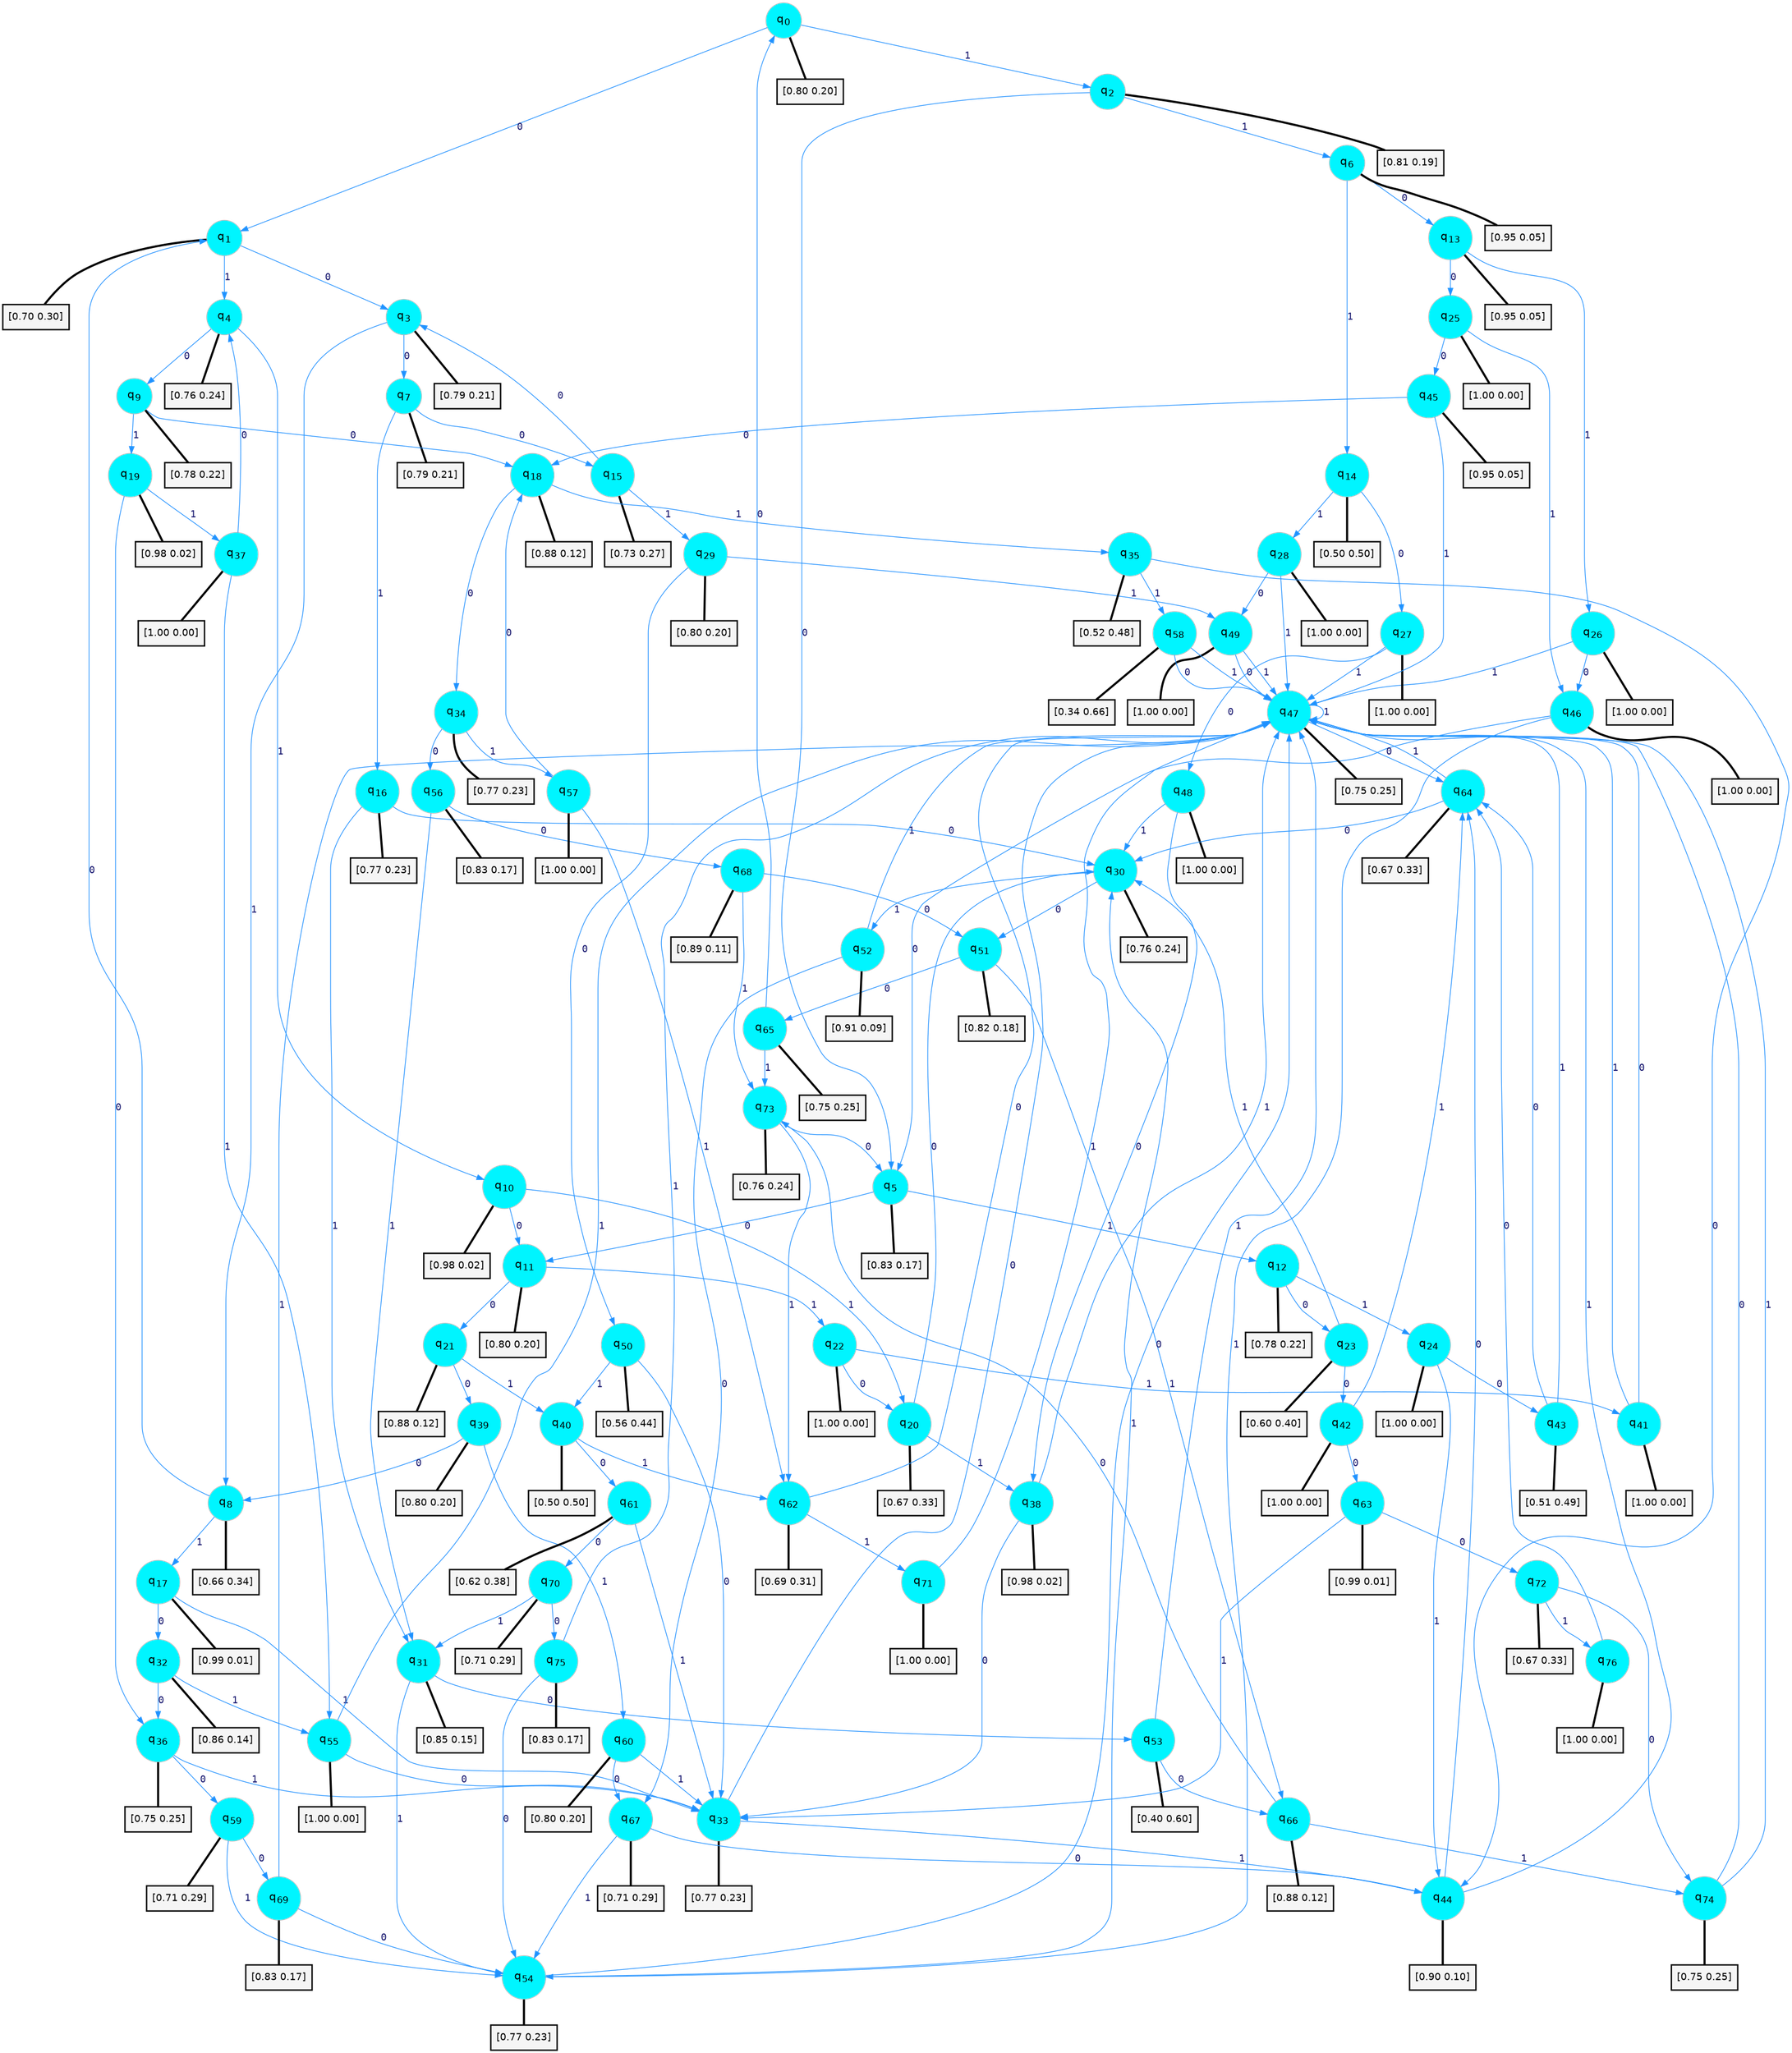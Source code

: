 digraph G {
graph [
bgcolor=transparent, dpi=300, rankdir=TD, size="40,25"];
node [
color=gray, fillcolor=turquoise1, fontcolor=black, fontname=Helvetica, fontsize=16, fontweight=bold, shape=circle, style=filled];
edge [
arrowsize=1, color=dodgerblue1, fontcolor=midnightblue, fontname=courier, fontweight=bold, penwidth=1, style=solid, weight=20];
0[label=<q<SUB>0</SUB>>];
1[label=<q<SUB>1</SUB>>];
2[label=<q<SUB>2</SUB>>];
3[label=<q<SUB>3</SUB>>];
4[label=<q<SUB>4</SUB>>];
5[label=<q<SUB>5</SUB>>];
6[label=<q<SUB>6</SUB>>];
7[label=<q<SUB>7</SUB>>];
8[label=<q<SUB>8</SUB>>];
9[label=<q<SUB>9</SUB>>];
10[label=<q<SUB>10</SUB>>];
11[label=<q<SUB>11</SUB>>];
12[label=<q<SUB>12</SUB>>];
13[label=<q<SUB>13</SUB>>];
14[label=<q<SUB>14</SUB>>];
15[label=<q<SUB>15</SUB>>];
16[label=<q<SUB>16</SUB>>];
17[label=<q<SUB>17</SUB>>];
18[label=<q<SUB>18</SUB>>];
19[label=<q<SUB>19</SUB>>];
20[label=<q<SUB>20</SUB>>];
21[label=<q<SUB>21</SUB>>];
22[label=<q<SUB>22</SUB>>];
23[label=<q<SUB>23</SUB>>];
24[label=<q<SUB>24</SUB>>];
25[label=<q<SUB>25</SUB>>];
26[label=<q<SUB>26</SUB>>];
27[label=<q<SUB>27</SUB>>];
28[label=<q<SUB>28</SUB>>];
29[label=<q<SUB>29</SUB>>];
30[label=<q<SUB>30</SUB>>];
31[label=<q<SUB>31</SUB>>];
32[label=<q<SUB>32</SUB>>];
33[label=<q<SUB>33</SUB>>];
34[label=<q<SUB>34</SUB>>];
35[label=<q<SUB>35</SUB>>];
36[label=<q<SUB>36</SUB>>];
37[label=<q<SUB>37</SUB>>];
38[label=<q<SUB>38</SUB>>];
39[label=<q<SUB>39</SUB>>];
40[label=<q<SUB>40</SUB>>];
41[label=<q<SUB>41</SUB>>];
42[label=<q<SUB>42</SUB>>];
43[label=<q<SUB>43</SUB>>];
44[label=<q<SUB>44</SUB>>];
45[label=<q<SUB>45</SUB>>];
46[label=<q<SUB>46</SUB>>];
47[label=<q<SUB>47</SUB>>];
48[label=<q<SUB>48</SUB>>];
49[label=<q<SUB>49</SUB>>];
50[label=<q<SUB>50</SUB>>];
51[label=<q<SUB>51</SUB>>];
52[label=<q<SUB>52</SUB>>];
53[label=<q<SUB>53</SUB>>];
54[label=<q<SUB>54</SUB>>];
55[label=<q<SUB>55</SUB>>];
56[label=<q<SUB>56</SUB>>];
57[label=<q<SUB>57</SUB>>];
58[label=<q<SUB>58</SUB>>];
59[label=<q<SUB>59</SUB>>];
60[label=<q<SUB>60</SUB>>];
61[label=<q<SUB>61</SUB>>];
62[label=<q<SUB>62</SUB>>];
63[label=<q<SUB>63</SUB>>];
64[label=<q<SUB>64</SUB>>];
65[label=<q<SUB>65</SUB>>];
66[label=<q<SUB>66</SUB>>];
67[label=<q<SUB>67</SUB>>];
68[label=<q<SUB>68</SUB>>];
69[label=<q<SUB>69</SUB>>];
70[label=<q<SUB>70</SUB>>];
71[label=<q<SUB>71</SUB>>];
72[label=<q<SUB>72</SUB>>];
73[label=<q<SUB>73</SUB>>];
74[label=<q<SUB>74</SUB>>];
75[label=<q<SUB>75</SUB>>];
76[label=<q<SUB>76</SUB>>];
77[label="[0.80 0.20]", shape=box,fontcolor=black, fontname=Helvetica, fontsize=14, penwidth=2, fillcolor=whitesmoke,color=black];
78[label="[0.70 0.30]", shape=box,fontcolor=black, fontname=Helvetica, fontsize=14, penwidth=2, fillcolor=whitesmoke,color=black];
79[label="[0.81 0.19]", shape=box,fontcolor=black, fontname=Helvetica, fontsize=14, penwidth=2, fillcolor=whitesmoke,color=black];
80[label="[0.79 0.21]", shape=box,fontcolor=black, fontname=Helvetica, fontsize=14, penwidth=2, fillcolor=whitesmoke,color=black];
81[label="[0.76 0.24]", shape=box,fontcolor=black, fontname=Helvetica, fontsize=14, penwidth=2, fillcolor=whitesmoke,color=black];
82[label="[0.83 0.17]", shape=box,fontcolor=black, fontname=Helvetica, fontsize=14, penwidth=2, fillcolor=whitesmoke,color=black];
83[label="[0.95 0.05]", shape=box,fontcolor=black, fontname=Helvetica, fontsize=14, penwidth=2, fillcolor=whitesmoke,color=black];
84[label="[0.79 0.21]", shape=box,fontcolor=black, fontname=Helvetica, fontsize=14, penwidth=2, fillcolor=whitesmoke,color=black];
85[label="[0.66 0.34]", shape=box,fontcolor=black, fontname=Helvetica, fontsize=14, penwidth=2, fillcolor=whitesmoke,color=black];
86[label="[0.78 0.22]", shape=box,fontcolor=black, fontname=Helvetica, fontsize=14, penwidth=2, fillcolor=whitesmoke,color=black];
87[label="[0.98 0.02]", shape=box,fontcolor=black, fontname=Helvetica, fontsize=14, penwidth=2, fillcolor=whitesmoke,color=black];
88[label="[0.80 0.20]", shape=box,fontcolor=black, fontname=Helvetica, fontsize=14, penwidth=2, fillcolor=whitesmoke,color=black];
89[label="[0.78 0.22]", shape=box,fontcolor=black, fontname=Helvetica, fontsize=14, penwidth=2, fillcolor=whitesmoke,color=black];
90[label="[0.95 0.05]", shape=box,fontcolor=black, fontname=Helvetica, fontsize=14, penwidth=2, fillcolor=whitesmoke,color=black];
91[label="[0.50 0.50]", shape=box,fontcolor=black, fontname=Helvetica, fontsize=14, penwidth=2, fillcolor=whitesmoke,color=black];
92[label="[0.73 0.27]", shape=box,fontcolor=black, fontname=Helvetica, fontsize=14, penwidth=2, fillcolor=whitesmoke,color=black];
93[label="[0.77 0.23]", shape=box,fontcolor=black, fontname=Helvetica, fontsize=14, penwidth=2, fillcolor=whitesmoke,color=black];
94[label="[0.99 0.01]", shape=box,fontcolor=black, fontname=Helvetica, fontsize=14, penwidth=2, fillcolor=whitesmoke,color=black];
95[label="[0.88 0.12]", shape=box,fontcolor=black, fontname=Helvetica, fontsize=14, penwidth=2, fillcolor=whitesmoke,color=black];
96[label="[0.98 0.02]", shape=box,fontcolor=black, fontname=Helvetica, fontsize=14, penwidth=2, fillcolor=whitesmoke,color=black];
97[label="[0.67 0.33]", shape=box,fontcolor=black, fontname=Helvetica, fontsize=14, penwidth=2, fillcolor=whitesmoke,color=black];
98[label="[0.88 0.12]", shape=box,fontcolor=black, fontname=Helvetica, fontsize=14, penwidth=2, fillcolor=whitesmoke,color=black];
99[label="[1.00 0.00]", shape=box,fontcolor=black, fontname=Helvetica, fontsize=14, penwidth=2, fillcolor=whitesmoke,color=black];
100[label="[0.60 0.40]", shape=box,fontcolor=black, fontname=Helvetica, fontsize=14, penwidth=2, fillcolor=whitesmoke,color=black];
101[label="[1.00 0.00]", shape=box,fontcolor=black, fontname=Helvetica, fontsize=14, penwidth=2, fillcolor=whitesmoke,color=black];
102[label="[1.00 0.00]", shape=box,fontcolor=black, fontname=Helvetica, fontsize=14, penwidth=2, fillcolor=whitesmoke,color=black];
103[label="[1.00 0.00]", shape=box,fontcolor=black, fontname=Helvetica, fontsize=14, penwidth=2, fillcolor=whitesmoke,color=black];
104[label="[1.00 0.00]", shape=box,fontcolor=black, fontname=Helvetica, fontsize=14, penwidth=2, fillcolor=whitesmoke,color=black];
105[label="[1.00 0.00]", shape=box,fontcolor=black, fontname=Helvetica, fontsize=14, penwidth=2, fillcolor=whitesmoke,color=black];
106[label="[0.80 0.20]", shape=box,fontcolor=black, fontname=Helvetica, fontsize=14, penwidth=2, fillcolor=whitesmoke,color=black];
107[label="[0.76 0.24]", shape=box,fontcolor=black, fontname=Helvetica, fontsize=14, penwidth=2, fillcolor=whitesmoke,color=black];
108[label="[0.85 0.15]", shape=box,fontcolor=black, fontname=Helvetica, fontsize=14, penwidth=2, fillcolor=whitesmoke,color=black];
109[label="[0.86 0.14]", shape=box,fontcolor=black, fontname=Helvetica, fontsize=14, penwidth=2, fillcolor=whitesmoke,color=black];
110[label="[0.77 0.23]", shape=box,fontcolor=black, fontname=Helvetica, fontsize=14, penwidth=2, fillcolor=whitesmoke,color=black];
111[label="[0.77 0.23]", shape=box,fontcolor=black, fontname=Helvetica, fontsize=14, penwidth=2, fillcolor=whitesmoke,color=black];
112[label="[0.52 0.48]", shape=box,fontcolor=black, fontname=Helvetica, fontsize=14, penwidth=2, fillcolor=whitesmoke,color=black];
113[label="[0.75 0.25]", shape=box,fontcolor=black, fontname=Helvetica, fontsize=14, penwidth=2, fillcolor=whitesmoke,color=black];
114[label="[1.00 0.00]", shape=box,fontcolor=black, fontname=Helvetica, fontsize=14, penwidth=2, fillcolor=whitesmoke,color=black];
115[label="[0.98 0.02]", shape=box,fontcolor=black, fontname=Helvetica, fontsize=14, penwidth=2, fillcolor=whitesmoke,color=black];
116[label="[0.80 0.20]", shape=box,fontcolor=black, fontname=Helvetica, fontsize=14, penwidth=2, fillcolor=whitesmoke,color=black];
117[label="[0.50 0.50]", shape=box,fontcolor=black, fontname=Helvetica, fontsize=14, penwidth=2, fillcolor=whitesmoke,color=black];
118[label="[1.00 0.00]", shape=box,fontcolor=black, fontname=Helvetica, fontsize=14, penwidth=2, fillcolor=whitesmoke,color=black];
119[label="[1.00 0.00]", shape=box,fontcolor=black, fontname=Helvetica, fontsize=14, penwidth=2, fillcolor=whitesmoke,color=black];
120[label="[0.51 0.49]", shape=box,fontcolor=black, fontname=Helvetica, fontsize=14, penwidth=2, fillcolor=whitesmoke,color=black];
121[label="[0.90 0.10]", shape=box,fontcolor=black, fontname=Helvetica, fontsize=14, penwidth=2, fillcolor=whitesmoke,color=black];
122[label="[0.95 0.05]", shape=box,fontcolor=black, fontname=Helvetica, fontsize=14, penwidth=2, fillcolor=whitesmoke,color=black];
123[label="[1.00 0.00]", shape=box,fontcolor=black, fontname=Helvetica, fontsize=14, penwidth=2, fillcolor=whitesmoke,color=black];
124[label="[0.75 0.25]", shape=box,fontcolor=black, fontname=Helvetica, fontsize=14, penwidth=2, fillcolor=whitesmoke,color=black];
125[label="[1.00 0.00]", shape=box,fontcolor=black, fontname=Helvetica, fontsize=14, penwidth=2, fillcolor=whitesmoke,color=black];
126[label="[1.00 0.00]", shape=box,fontcolor=black, fontname=Helvetica, fontsize=14, penwidth=2, fillcolor=whitesmoke,color=black];
127[label="[0.56 0.44]", shape=box,fontcolor=black, fontname=Helvetica, fontsize=14, penwidth=2, fillcolor=whitesmoke,color=black];
128[label="[0.82 0.18]", shape=box,fontcolor=black, fontname=Helvetica, fontsize=14, penwidth=2, fillcolor=whitesmoke,color=black];
129[label="[0.91 0.09]", shape=box,fontcolor=black, fontname=Helvetica, fontsize=14, penwidth=2, fillcolor=whitesmoke,color=black];
130[label="[0.40 0.60]", shape=box,fontcolor=black, fontname=Helvetica, fontsize=14, penwidth=2, fillcolor=whitesmoke,color=black];
131[label="[0.77 0.23]", shape=box,fontcolor=black, fontname=Helvetica, fontsize=14, penwidth=2, fillcolor=whitesmoke,color=black];
132[label="[1.00 0.00]", shape=box,fontcolor=black, fontname=Helvetica, fontsize=14, penwidth=2, fillcolor=whitesmoke,color=black];
133[label="[0.83 0.17]", shape=box,fontcolor=black, fontname=Helvetica, fontsize=14, penwidth=2, fillcolor=whitesmoke,color=black];
134[label="[1.00 0.00]", shape=box,fontcolor=black, fontname=Helvetica, fontsize=14, penwidth=2, fillcolor=whitesmoke,color=black];
135[label="[0.34 0.66]", shape=box,fontcolor=black, fontname=Helvetica, fontsize=14, penwidth=2, fillcolor=whitesmoke,color=black];
136[label="[0.71 0.29]", shape=box,fontcolor=black, fontname=Helvetica, fontsize=14, penwidth=2, fillcolor=whitesmoke,color=black];
137[label="[0.80 0.20]", shape=box,fontcolor=black, fontname=Helvetica, fontsize=14, penwidth=2, fillcolor=whitesmoke,color=black];
138[label="[0.62 0.38]", shape=box,fontcolor=black, fontname=Helvetica, fontsize=14, penwidth=2, fillcolor=whitesmoke,color=black];
139[label="[0.69 0.31]", shape=box,fontcolor=black, fontname=Helvetica, fontsize=14, penwidth=2, fillcolor=whitesmoke,color=black];
140[label="[0.99 0.01]", shape=box,fontcolor=black, fontname=Helvetica, fontsize=14, penwidth=2, fillcolor=whitesmoke,color=black];
141[label="[0.67 0.33]", shape=box,fontcolor=black, fontname=Helvetica, fontsize=14, penwidth=2, fillcolor=whitesmoke,color=black];
142[label="[0.75 0.25]", shape=box,fontcolor=black, fontname=Helvetica, fontsize=14, penwidth=2, fillcolor=whitesmoke,color=black];
143[label="[0.88 0.12]", shape=box,fontcolor=black, fontname=Helvetica, fontsize=14, penwidth=2, fillcolor=whitesmoke,color=black];
144[label="[0.71 0.29]", shape=box,fontcolor=black, fontname=Helvetica, fontsize=14, penwidth=2, fillcolor=whitesmoke,color=black];
145[label="[0.89 0.11]", shape=box,fontcolor=black, fontname=Helvetica, fontsize=14, penwidth=2, fillcolor=whitesmoke,color=black];
146[label="[0.83 0.17]", shape=box,fontcolor=black, fontname=Helvetica, fontsize=14, penwidth=2, fillcolor=whitesmoke,color=black];
147[label="[0.71 0.29]", shape=box,fontcolor=black, fontname=Helvetica, fontsize=14, penwidth=2, fillcolor=whitesmoke,color=black];
148[label="[1.00 0.00]", shape=box,fontcolor=black, fontname=Helvetica, fontsize=14, penwidth=2, fillcolor=whitesmoke,color=black];
149[label="[0.67 0.33]", shape=box,fontcolor=black, fontname=Helvetica, fontsize=14, penwidth=2, fillcolor=whitesmoke,color=black];
150[label="[0.76 0.24]", shape=box,fontcolor=black, fontname=Helvetica, fontsize=14, penwidth=2, fillcolor=whitesmoke,color=black];
151[label="[0.75 0.25]", shape=box,fontcolor=black, fontname=Helvetica, fontsize=14, penwidth=2, fillcolor=whitesmoke,color=black];
152[label="[0.83 0.17]", shape=box,fontcolor=black, fontname=Helvetica, fontsize=14, penwidth=2, fillcolor=whitesmoke,color=black];
153[label="[1.00 0.00]", shape=box,fontcolor=black, fontname=Helvetica, fontsize=14, penwidth=2, fillcolor=whitesmoke,color=black];
0->1 [label=0];
0->2 [label=1];
0->77 [arrowhead=none, penwidth=3,color=black];
1->3 [label=0];
1->4 [label=1];
1->78 [arrowhead=none, penwidth=3,color=black];
2->5 [label=0];
2->6 [label=1];
2->79 [arrowhead=none, penwidth=3,color=black];
3->7 [label=0];
3->8 [label=1];
3->80 [arrowhead=none, penwidth=3,color=black];
4->9 [label=0];
4->10 [label=1];
4->81 [arrowhead=none, penwidth=3,color=black];
5->11 [label=0];
5->12 [label=1];
5->82 [arrowhead=none, penwidth=3,color=black];
6->13 [label=0];
6->14 [label=1];
6->83 [arrowhead=none, penwidth=3,color=black];
7->15 [label=0];
7->16 [label=1];
7->84 [arrowhead=none, penwidth=3,color=black];
8->1 [label=0];
8->17 [label=1];
8->85 [arrowhead=none, penwidth=3,color=black];
9->18 [label=0];
9->19 [label=1];
9->86 [arrowhead=none, penwidth=3,color=black];
10->11 [label=0];
10->20 [label=1];
10->87 [arrowhead=none, penwidth=3,color=black];
11->21 [label=0];
11->22 [label=1];
11->88 [arrowhead=none, penwidth=3,color=black];
12->23 [label=0];
12->24 [label=1];
12->89 [arrowhead=none, penwidth=3,color=black];
13->25 [label=0];
13->26 [label=1];
13->90 [arrowhead=none, penwidth=3,color=black];
14->27 [label=0];
14->28 [label=1];
14->91 [arrowhead=none, penwidth=3,color=black];
15->3 [label=0];
15->29 [label=1];
15->92 [arrowhead=none, penwidth=3,color=black];
16->30 [label=0];
16->31 [label=1];
16->93 [arrowhead=none, penwidth=3,color=black];
17->32 [label=0];
17->33 [label=1];
17->94 [arrowhead=none, penwidth=3,color=black];
18->34 [label=0];
18->35 [label=1];
18->95 [arrowhead=none, penwidth=3,color=black];
19->36 [label=0];
19->37 [label=1];
19->96 [arrowhead=none, penwidth=3,color=black];
20->30 [label=0];
20->38 [label=1];
20->97 [arrowhead=none, penwidth=3,color=black];
21->39 [label=0];
21->40 [label=1];
21->98 [arrowhead=none, penwidth=3,color=black];
22->20 [label=0];
22->41 [label=1];
22->99 [arrowhead=none, penwidth=3,color=black];
23->42 [label=0];
23->30 [label=1];
23->100 [arrowhead=none, penwidth=3,color=black];
24->43 [label=0];
24->44 [label=1];
24->101 [arrowhead=none, penwidth=3,color=black];
25->45 [label=0];
25->46 [label=1];
25->102 [arrowhead=none, penwidth=3,color=black];
26->46 [label=0];
26->47 [label=1];
26->103 [arrowhead=none, penwidth=3,color=black];
27->48 [label=0];
27->47 [label=1];
27->104 [arrowhead=none, penwidth=3,color=black];
28->49 [label=0];
28->47 [label=1];
28->105 [arrowhead=none, penwidth=3,color=black];
29->50 [label=0];
29->49 [label=1];
29->106 [arrowhead=none, penwidth=3,color=black];
30->51 [label=0];
30->52 [label=1];
30->107 [arrowhead=none, penwidth=3,color=black];
31->53 [label=0];
31->54 [label=1];
31->108 [arrowhead=none, penwidth=3,color=black];
32->36 [label=0];
32->55 [label=1];
32->109 [arrowhead=none, penwidth=3,color=black];
33->47 [label=0];
33->44 [label=1];
33->110 [arrowhead=none, penwidth=3,color=black];
34->56 [label=0];
34->57 [label=1];
34->111 [arrowhead=none, penwidth=3,color=black];
35->44 [label=0];
35->58 [label=1];
35->112 [arrowhead=none, penwidth=3,color=black];
36->59 [label=0];
36->33 [label=1];
36->113 [arrowhead=none, penwidth=3,color=black];
37->4 [label=0];
37->55 [label=1];
37->114 [arrowhead=none, penwidth=3,color=black];
38->33 [label=0];
38->47 [label=1];
38->115 [arrowhead=none, penwidth=3,color=black];
39->8 [label=0];
39->60 [label=1];
39->116 [arrowhead=none, penwidth=3,color=black];
40->61 [label=0];
40->62 [label=1];
40->117 [arrowhead=none, penwidth=3,color=black];
41->47 [label=0];
41->47 [label=1];
41->118 [arrowhead=none, penwidth=3,color=black];
42->63 [label=0];
42->64 [label=1];
42->119 [arrowhead=none, penwidth=3,color=black];
43->64 [label=0];
43->47 [label=1];
43->120 [arrowhead=none, penwidth=3,color=black];
44->64 [label=0];
44->47 [label=1];
44->121 [arrowhead=none, penwidth=3,color=black];
45->18 [label=0];
45->47 [label=1];
45->122 [arrowhead=none, penwidth=3,color=black];
46->5 [label=0];
46->54 [label=1];
46->123 [arrowhead=none, penwidth=3,color=black];
47->64 [label=0];
47->47 [label=1];
47->124 [arrowhead=none, penwidth=3,color=black];
48->38 [label=0];
48->30 [label=1];
48->125 [arrowhead=none, penwidth=3,color=black];
49->47 [label=0];
49->47 [label=1];
49->126 [arrowhead=none, penwidth=3,color=black];
50->33 [label=0];
50->40 [label=1];
50->127 [arrowhead=none, penwidth=3,color=black];
51->65 [label=0];
51->66 [label=1];
51->128 [arrowhead=none, penwidth=3,color=black];
52->67 [label=0];
52->47 [label=1];
52->129 [arrowhead=none, penwidth=3,color=black];
53->66 [label=0];
53->47 [label=1];
53->130 [arrowhead=none, penwidth=3,color=black];
54->47 [label=0];
54->30 [label=1];
54->131 [arrowhead=none, penwidth=3,color=black];
55->33 [label=0];
55->47 [label=1];
55->132 [arrowhead=none, penwidth=3,color=black];
56->68 [label=0];
56->31 [label=1];
56->133 [arrowhead=none, penwidth=3,color=black];
57->18 [label=0];
57->62 [label=1];
57->134 [arrowhead=none, penwidth=3,color=black];
58->47 [label=0];
58->47 [label=1];
58->135 [arrowhead=none, penwidth=3,color=black];
59->69 [label=0];
59->54 [label=1];
59->136 [arrowhead=none, penwidth=3,color=black];
60->67 [label=0];
60->33 [label=1];
60->137 [arrowhead=none, penwidth=3,color=black];
61->70 [label=0];
61->33 [label=1];
61->138 [arrowhead=none, penwidth=3,color=black];
62->47 [label=0];
62->71 [label=1];
62->139 [arrowhead=none, penwidth=3,color=black];
63->72 [label=0];
63->33 [label=1];
63->140 [arrowhead=none, penwidth=3,color=black];
64->30 [label=0];
64->47 [label=1];
64->141 [arrowhead=none, penwidth=3,color=black];
65->0 [label=0];
65->73 [label=1];
65->142 [arrowhead=none, penwidth=3,color=black];
66->73 [label=0];
66->74 [label=1];
66->143 [arrowhead=none, penwidth=3,color=black];
67->44 [label=0];
67->54 [label=1];
67->144 [arrowhead=none, penwidth=3,color=black];
68->51 [label=0];
68->73 [label=1];
68->145 [arrowhead=none, penwidth=3,color=black];
69->54 [label=0];
69->47 [label=1];
69->146 [arrowhead=none, penwidth=3,color=black];
70->75 [label=0];
70->31 [label=1];
70->147 [arrowhead=none, penwidth=3,color=black];
71->47 [label=1];
71->148 [arrowhead=none, penwidth=3,color=black];
72->74 [label=0];
72->76 [label=1];
72->149 [arrowhead=none, penwidth=3,color=black];
73->5 [label=0];
73->62 [label=1];
73->150 [arrowhead=none, penwidth=3,color=black];
74->47 [label=0];
74->47 [label=1];
74->151 [arrowhead=none, penwidth=3,color=black];
75->54 [label=0];
75->47 [label=1];
75->152 [arrowhead=none, penwidth=3,color=black];
76->64 [label=0];
76->153 [arrowhead=none, penwidth=3,color=black];
}
